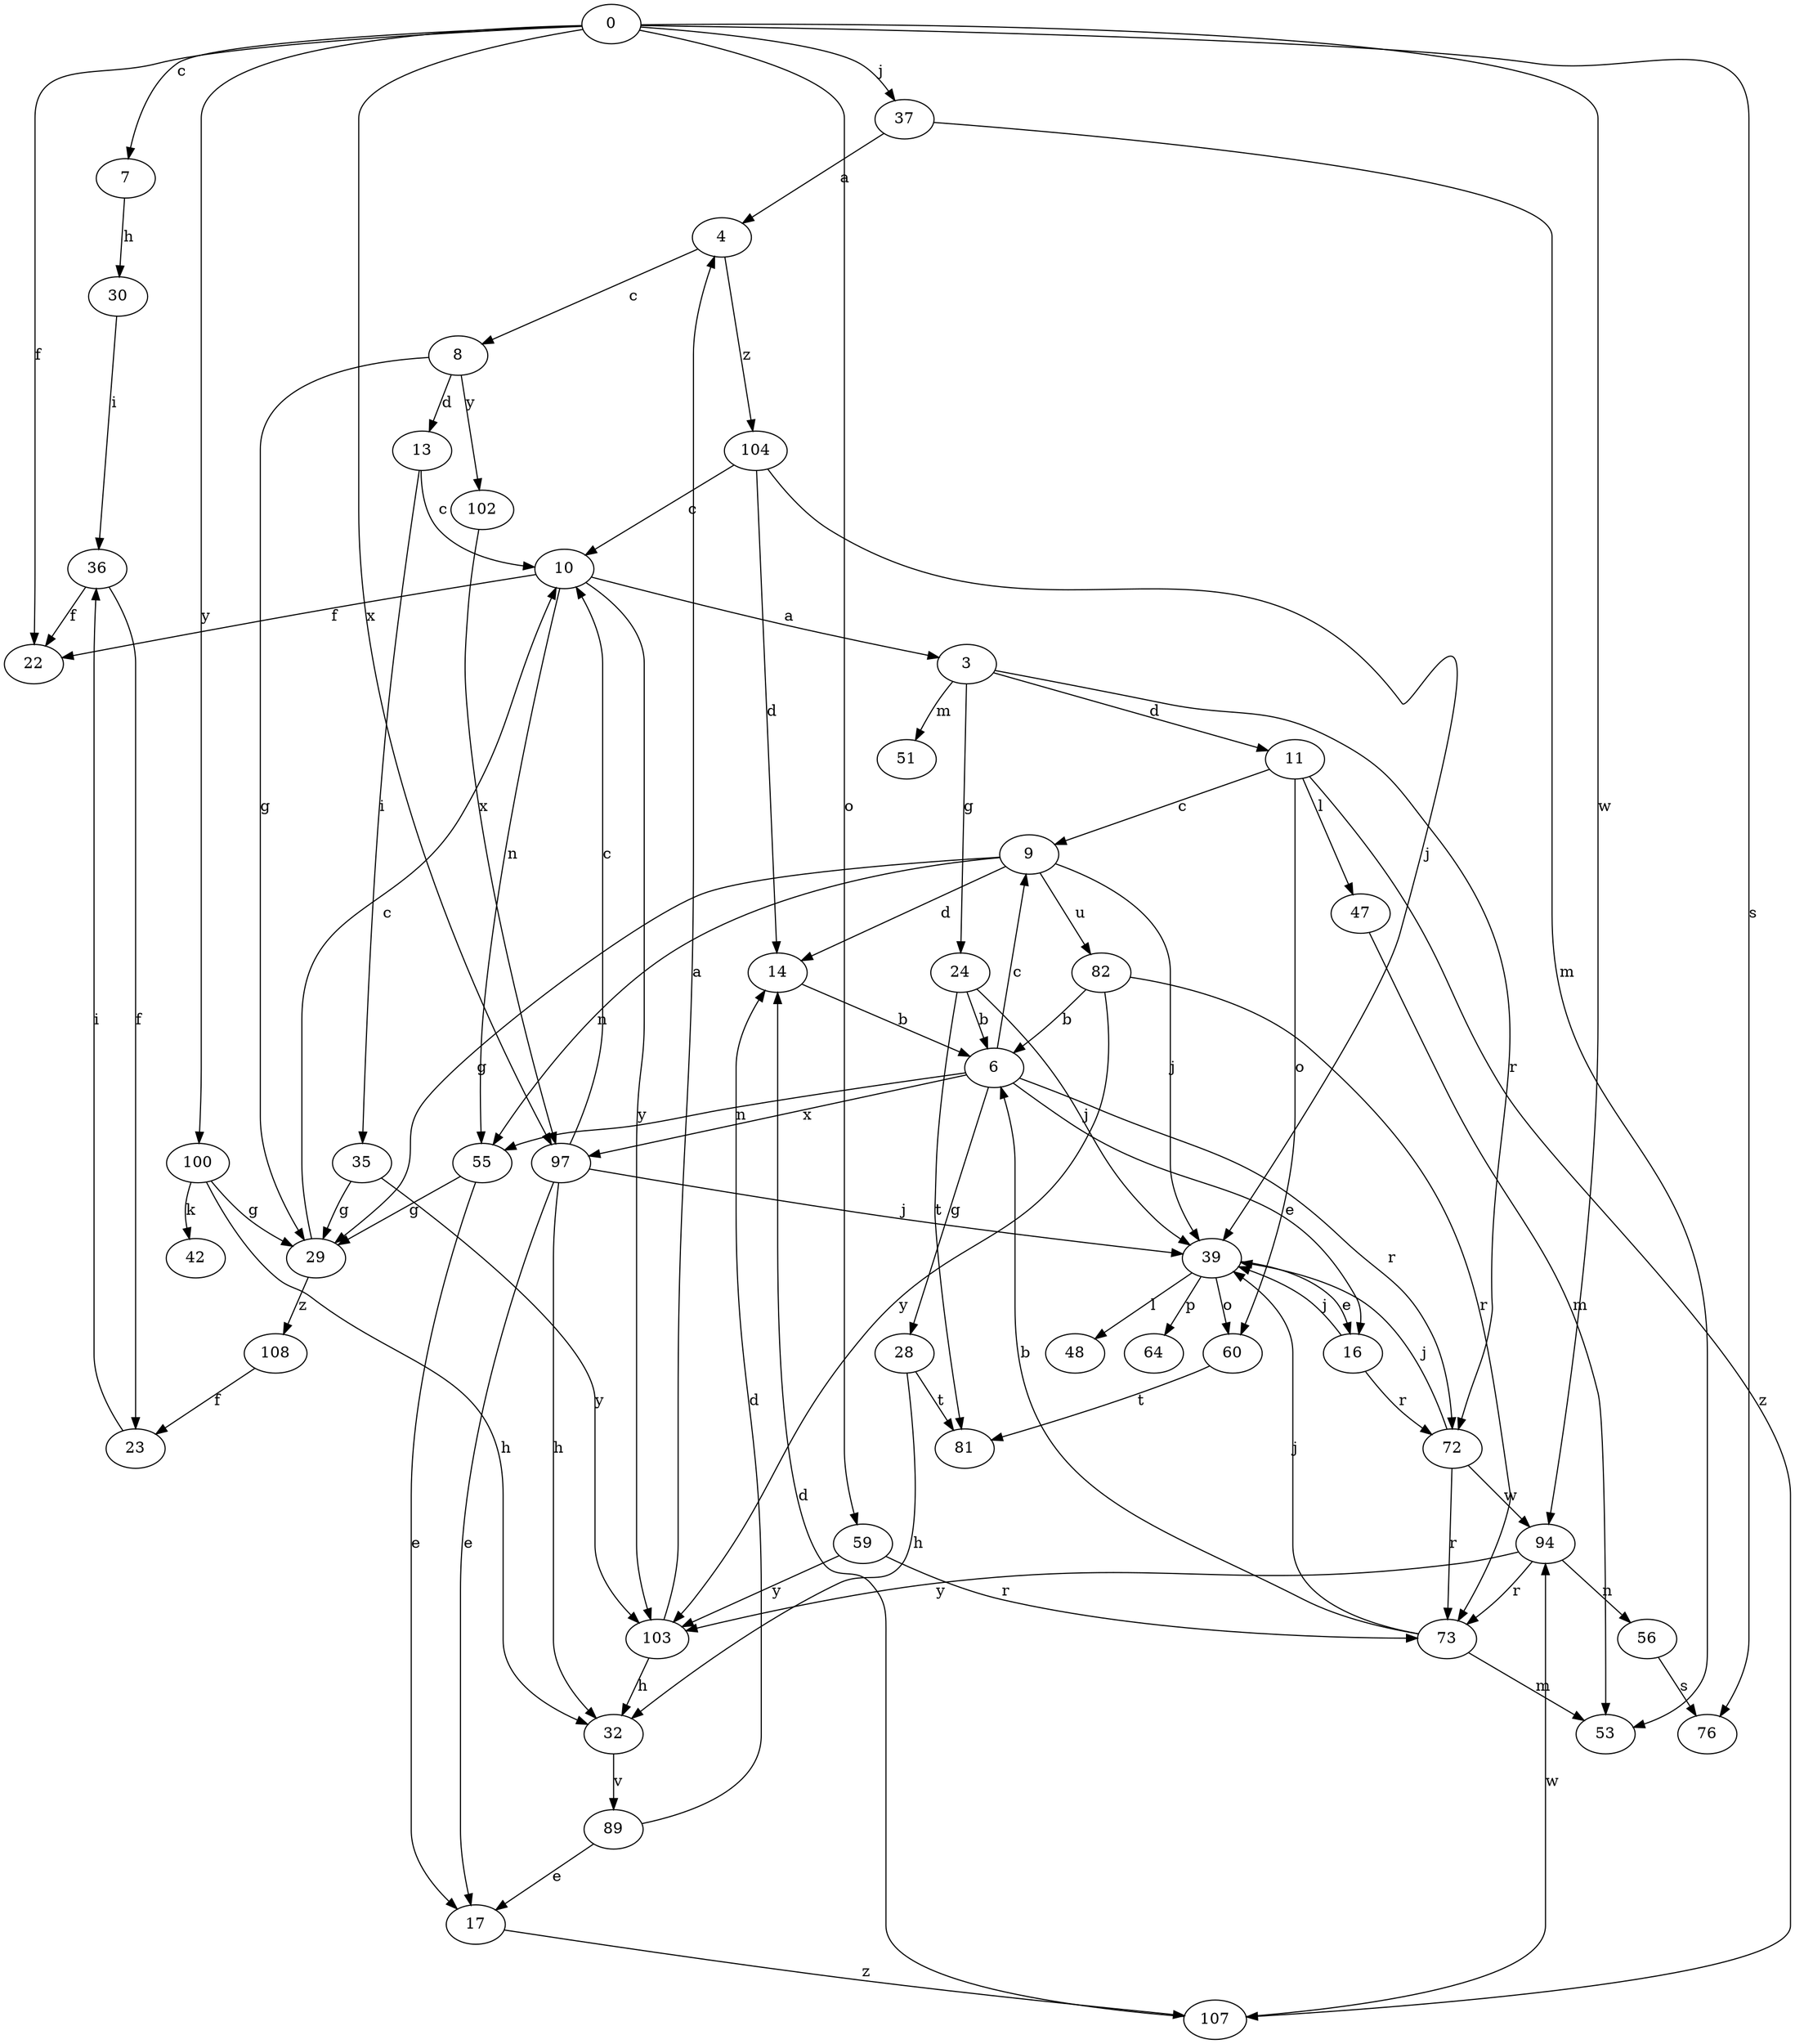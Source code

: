 strict digraph  {
0;
3;
4;
6;
7;
8;
9;
10;
11;
13;
14;
16;
17;
22;
23;
24;
28;
29;
30;
32;
35;
36;
37;
39;
42;
47;
48;
51;
53;
55;
56;
59;
60;
64;
72;
73;
76;
81;
82;
89;
94;
97;
100;
102;
103;
104;
107;
108;
0 -> 7  [label=c];
0 -> 22  [label=f];
0 -> 37  [label=j];
0 -> 59  [label=o];
0 -> 76  [label=s];
0 -> 94  [label=w];
0 -> 97  [label=x];
0 -> 100  [label=y];
3 -> 11  [label=d];
3 -> 24  [label=g];
3 -> 51  [label=m];
3 -> 72  [label=r];
4 -> 8  [label=c];
4 -> 104  [label=z];
6 -> 9  [label=c];
6 -> 16  [label=e];
6 -> 28  [label=g];
6 -> 55  [label=n];
6 -> 72  [label=r];
6 -> 97  [label=x];
7 -> 30  [label=h];
8 -> 13  [label=d];
8 -> 29  [label=g];
8 -> 102  [label=y];
9 -> 14  [label=d];
9 -> 29  [label=g];
9 -> 39  [label=j];
9 -> 55  [label=n];
9 -> 82  [label=u];
10 -> 3  [label=a];
10 -> 22  [label=f];
10 -> 55  [label=n];
10 -> 103  [label=y];
11 -> 9  [label=c];
11 -> 47  [label=l];
11 -> 60  [label=o];
11 -> 107  [label=z];
13 -> 10  [label=c];
13 -> 35  [label=i];
14 -> 6  [label=b];
16 -> 39  [label=j];
16 -> 72  [label=r];
17 -> 107  [label=z];
23 -> 36  [label=i];
24 -> 6  [label=b];
24 -> 39  [label=j];
24 -> 81  [label=t];
28 -> 32  [label=h];
28 -> 81  [label=t];
29 -> 10  [label=c];
29 -> 108  [label=z];
30 -> 36  [label=i];
32 -> 89  [label=v];
35 -> 29  [label=g];
35 -> 103  [label=y];
36 -> 22  [label=f];
36 -> 23  [label=f];
37 -> 4  [label=a];
37 -> 53  [label=m];
39 -> 16  [label=e];
39 -> 48  [label=l];
39 -> 60  [label=o];
39 -> 64  [label=p];
47 -> 53  [label=m];
55 -> 17  [label=e];
55 -> 29  [label=g];
56 -> 76  [label=s];
59 -> 73  [label=r];
59 -> 103  [label=y];
60 -> 81  [label=t];
72 -> 39  [label=j];
72 -> 73  [label=r];
72 -> 94  [label=w];
73 -> 6  [label=b];
73 -> 39  [label=j];
73 -> 53  [label=m];
82 -> 6  [label=b];
82 -> 73  [label=r];
82 -> 103  [label=y];
89 -> 14  [label=d];
89 -> 17  [label=e];
94 -> 56  [label=n];
94 -> 73  [label=r];
94 -> 103  [label=y];
97 -> 10  [label=c];
97 -> 17  [label=e];
97 -> 32  [label=h];
97 -> 39  [label=j];
100 -> 29  [label=g];
100 -> 32  [label=h];
100 -> 42  [label=k];
102 -> 97  [label=x];
103 -> 4  [label=a];
103 -> 32  [label=h];
104 -> 10  [label=c];
104 -> 14  [label=d];
104 -> 39  [label=j];
107 -> 14  [label=d];
107 -> 94  [label=w];
108 -> 23  [label=f];
}
